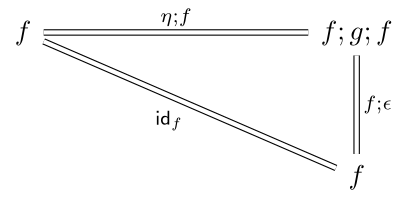 <?xml version="1.0"?>
<!DOCTYPE ipe SYSTEM "ipe.dtd">
<ipe version="70212" creator="Ipe 7.2.12">
<info created="D:20191027124159" modified="D:20191028092114"/>
<preamble>
\usepackage{ifxetex}
\ifxetex
  \usepackage{unicode-math}
  \setmonofont[Mapping=tex-text]{PragmataPro Mono Liga}
  \defaultfontfeatures{Ligatures=TeX}
\else
  \usepackage[utf8]{inputenc}
  \usepackage{amssymb}
\fi

\usepackage{color,xcolor,graphicx,overpic}

\definecolor{obj1}{rgb}{.88,, .93,, .96}
\definecolor{obj2}{rgb}{.62,, .74,, .85}
\definecolor{obj3}{rgb}{.53,, .34, .65}

\definecolor{green}{rgb}{0, 1, 0}
\definecolor{blue}{rgb}{0, 0, 1}
\definecolor{yellow}{rgb}{1, 1, 0}
\definecolor{orange}{rgb}{1, 0.647, 0}
\definecolor{gold}{rgb}{1, 0.843, 0}
\definecolor{purple}{rgb}{0.627, 0.125, 0.941}
\definecolor{gray}{rgb}{0.745, 0.745, 0.745}
\definecolor{brown}{rgb}{0.647, 0.165, 0.165}
\definecolor{navy}{rgb}{0, 0, 0.502}
\definecolor{pink}{rgb}{1, 0.753, 0.796}
\definecolor{seagreen}{rgb}{0.18, 0.545, 0.341}
\definecolor{turquoise}{rgb}{0.251, 0.878, 0.816}
\definecolor{violet}{rgb}{0.933, 0.51, 0.933}
\definecolor{darkblue}{rgb}{0, 0, 0.545}
\definecolor{darkcyan}{rgb}{0, 0.545, 0.545}
\definecolor{darkgray}{rgb}{0.663, 0.663, 0.663}
\definecolor{darkgreen}{rgb}{0, 0.392, 0}
\definecolor{darkmagenta}{rgb}{0.545, 0, 0.545}
\definecolor{darkorange}{rgb}{1, 0.549, 0}
\definecolor{darkred}{rgb}{0.545, 0, 0}
\definecolor{lightblue}{rgb}{0.678, 0.847, 0.902}
\definecolor{lightcyan}{rgb}{0.878, 1, 1}
\definecolor{lightgray}{rgb}{0.827, 0.827, 0.827}
\definecolor{lightgreen}{rgb}{0.565, 0.933, 0.565}
\definecolor{lightyellow}{rgb}{1, 1, 0.878}

% -- MACROS

\newcommand{\id}{\operatorname{id}}
\newcommand{\comp}{\mathrel{\circ}}
\newcommand{\Agda}[0]{\textsf{Agda}}
\newcommand{\HoTT}[0]{\textsf{HoTT}}
\newcommand{\coe}{\operatorname{coe}}
\newcommand{\ap}{\operatorname{ap}}
\newcommand{\pr}{\operatorname{pr}}
\newcommand{\trunc}[1]{\left\| #1 \right\|}
\newcommand{\bracket}[1]{\left( #1 \right)}
\newcommand{\UU}{\mathcal{U}}
\newcommand{\VV}{\mathcal{V}}
\newcommand{\ttt}{\star}
\newcommand{\Empty}{\mathbf{0}}
\newcommand{\unit}{\mathbf{1}}
\newcommand{\bool}{\mathbf{2}}
\newcommand{\inl}{{\operatorname{inl}}}
\newcommand{\inr}{{\operatorname{inr}}}
\newcommand{\idfunc}[1][]{\operatorname{id}_{#1}}
\newcommand{\flip}{\operatorname{flip}}
\newcommand{\N}{\mathbb{N}}
\renewcommand{\equiv}{\simeq}
\newcommand{\Aut}{\mathsf{Aut}}
\newcommand{\LEM}{\ensuremath{\operatorname{LEM}}}
\newcommand{\DNE}{\ensuremath{\operatorname{DNE}}}

\newcommand{\Type}{\ensuremath{\mathsf{Type}}}
\newcommand{\Fin}[1]{\ensuremath{\mathsf{Fin}_{#1}}}
\newcommand{\Hom}[2]{\ensuremath{\mathsf{Hom}~{#1}~{#2}}}

\newcommand{\Set}{\operatorname{Set}}
\newcommand{\Path}{\ensuremath{\mathsf{Path}}}
\newcommand{\PathOver}{\operatorname{PathOver}}
\newcommand{\refl}{\operatorname{refl}}
\newcommand{\true}{\operatorname{true}}
\newcommand{\false}{\operatorname{false}}
\newcommand{\sym}{\operatorname{sym}}
\newcommand{\fun}{\operatorname{fun}}
\newcommand{\ind}{\operatorname{ind}}
\newcommand{\rec}{\operatorname{rec}}
\newcommand{\isSet}[1]{\ensuremath{\mathsf{isSet}(#1)}}
\newcommand{\isContr}[1]{\ensuremath{\mathsf{isContr}(#1)}}
\newcommand{\isProp}[1]{\ensuremath{\mathsf{isProp}(#1)}}
\newcommand{\tr}[3]{\ensuremath{\mathsf{tr}^{#1}(#2,#3)}}
\newcommand{\trdos}[5]{\ensuremath{\mathsf{tr}_{2}^{#1,#2}(#3,#4,#5)}}
\newcommand{\transport}{\operatorname{trans}}

\newcommand{\Graph}{\ensuremath{\texttt{Graph}}}
\newcommand{\A}{\ensuremath{\texttt{A}}}
\newcommand{\R}{\ensuremath{\texttt{R}}}
\newcommand{\Cn}{\ensuremath{\texttt{C}_{n}}}
\newcommand{\Walk}{\ensuremath{\texttt{Walk}}}
\newcommand{\Planar}{\ensuremath{\texttt{Planar}}}
\newcommand{\CombinatorialEmbedding}{\ensuremath{\texttt{CombinatorialEmbedding}}}
\newcommand{\RotationSystem}{\ensuremath{\texttt{RotationSystem}}}
\newcommand{\Embedding}{\ensuremath{\texttt{Embedding}}}
\newcommand{\CyclicOrder}{\ensuremath{\texttt{CyclicOrder}}}
\newcommand{\CyclicGraph}{\ensuremath{\texttt{CyclicGraph}}}
\newcommand{\Spherical}{\ensuremath{\texttt{Spherical}}}
\newcommand{\Face}{\ensuremath{\texttt{Face}}}
\newcommand{\Star}{\ensuremath{\mathtt{Star}}}
\newcommand{\RS}{\ensuremath{\mathsf{R}}}
\newcommand{\isPlanar}{\operatorname{isPlanar}}
\newcommand{\Iso}[2]{\ensuremath{#1\simeq_{\texttt{Iso}}#2}}
\newcommand{\Node}{\ensuremath{\texttt{N}}}
\newcommand{\Edge}{\ensuremath{\texttt{E}}}
\newcommand{\EdgeIsProp}{\ensuremath{\mathsf{EdgeIsProp}}}
\newcommand{\NodeIsSet}{\ensuremath{\mathsf{NodeIsSet}}}

% =================================================================


\usepackage[all]{xy}
\usepackage{pgfplots,tikz}
\pgfplotsset{compat=newest}
\usepackage{tikz-cd}

\usetikzlibrary{decorations.markings,decorations.pathreplacing,matrix,arrows,chains,positioning,scopes}
</preamble>
<ipestyle name="basic">
<symbol name="arrow/arc(spx)">
<path stroke="sym-stroke" fill="sym-stroke" pen="sym-pen">
0 0 m
-1 0.333 l
-1 -0.333 l
h
</path>
</symbol>
<symbol name="arrow/farc(spx)">
<path stroke="sym-stroke" fill="white" pen="sym-pen">
0 0 m
-1 0.333 l
-1 -0.333 l
h
</path>
</symbol>
<symbol name="arrow/ptarc(spx)">
<path stroke="sym-stroke" fill="sym-stroke" pen="sym-pen">
0 0 m
-1 0.333 l
-0.8 0 l
-1 -0.333 l
h
</path>
</symbol>
<symbol name="arrow/fptarc(spx)">
<path stroke="sym-stroke" fill="white" pen="sym-pen">
0 0 m
-1 0.333 l
-0.8 0 l
-1 -0.333 l
h
</path>
</symbol>
<symbol name="mark/circle(sx)" transformations="translations">
<path fill="sym-stroke">
0.6 0 0 0.6 0 0 e
0.4 0 0 0.4 0 0 e
</path>
</symbol>
<symbol name="mark/disk(sx)" transformations="translations">
<path fill="sym-stroke">
0.6 0 0 0.6 0 0 e
</path>
</symbol>
<symbol name="mark/fdisk(sfx)" transformations="translations">
<group>
<path fill="sym-fill">
0.5 0 0 0.5 0 0 e
</path>
<path fill="sym-stroke" fillrule="eofill">
0.6 0 0 0.6 0 0 e
0.4 0 0 0.4 0 0 e
</path>
</group>
</symbol>
<symbol name="mark/box(sx)" transformations="translations">
<path fill="sym-stroke" fillrule="eofill">
-0.6 -0.6 m
0.6 -0.6 l
0.6 0.6 l
-0.6 0.6 l
h
-0.4 -0.4 m
0.4 -0.4 l
0.4 0.4 l
-0.4 0.4 l
h
</path>
</symbol>
<symbol name="mark/square(sx)" transformations="translations">
<path fill="sym-stroke">
-0.6 -0.6 m
0.6 -0.6 l
0.6 0.6 l
-0.6 0.6 l
h
</path>
</symbol>
<symbol name="mark/fsquare(sfx)" transformations="translations">
<group>
<path fill="sym-fill">
-0.5 -0.5 m
0.5 -0.5 l
0.5 0.5 l
-0.5 0.5 l
h
</path>
<path fill="sym-stroke" fillrule="eofill">
-0.6 -0.6 m
0.6 -0.6 l
0.6 0.6 l
-0.6 0.6 l
h
-0.4 -0.4 m
0.4 -0.4 l
0.4 0.4 l
-0.4 0.4 l
h
</path>
</group>
</symbol>
<symbol name="mark/cross(sx)" transformations="translations">
<group>
<path fill="sym-stroke">
-0.43 -0.57 m
0.57 0.43 l
0.43 0.57 l
-0.57 -0.43 l
h
</path>
<path fill="sym-stroke">
-0.43 0.57 m
0.57 -0.43 l
0.43 -0.57 l
-0.57 0.43 l
h
</path>
</group>
</symbol>
<symbol name="arrow/fnormal(spx)">
<path stroke="sym-stroke" fill="white" pen="sym-pen">
0 0 m
-1 0.333 l
-1 -0.333 l
h
</path>
</symbol>
<symbol name="arrow/pointed(spx)">
<path stroke="sym-stroke" fill="sym-stroke" pen="sym-pen">
0 0 m
-1 0.333 l
-0.8 0 l
-1 -0.333 l
h
</path>
</symbol>
<symbol name="arrow/fpointed(spx)">
<path stroke="sym-stroke" fill="white" pen="sym-pen">
0 0 m
-1 0.333 l
-0.8 0 l
-1 -0.333 l
h
</path>
</symbol>
<symbol name="arrow/linear(spx)">
<path stroke="sym-stroke" pen="sym-pen">
-1 0.333 m
0 0 l
-1 -0.333 l
</path>
</symbol>
<symbol name="arrow/fdouble(spx)">
<path stroke="sym-stroke" fill="white" pen="sym-pen">
0 0 m
-1 0.333 l
-1 -0.333 l
h
-1 0 m
-2 0.333 l
-2 -0.333 l
h
</path>
</symbol>
<symbol name="arrow/double(spx)">
<path stroke="sym-stroke" fill="sym-stroke" pen="sym-pen">
0 0 m
-1 0.333 l
-1 -0.333 l
h
-1 0 m
-2 0.333 l
-2 -0.333 l
h
</path>
</symbol>
<pen name="heavier" value="0.8"/>
<pen name="fat" value="1.2"/>
<pen name="ultrafat" value="2"/>
<symbolsize name="large" value="5"/>
<symbolsize name="small" value="2"/>
<symbolsize name="tiny" value="1.1"/>
<arrowsize name="large" value="10"/>
<arrowsize name="small" value="5"/>
<arrowsize name="tiny" value="3"/>
<color name="red" value="1 0 0"/>
<color name="green" value="0 1 0"/>
<color name="blue" value="0 0 1"/>
<color name="yellow" value="1 1 0"/>
<color name="orange" value="1 0.647 0"/>
<color name="gold" value="1 0.843 0"/>
<color name="purple" value="0.627 0.125 0.941"/>
<color name="gray" value="0.745"/>
<color name="brown" value="0.647 0.165 0.165"/>
<color name="navy" value="0 0 0.502"/>
<color name="pink" value="1 0.753 0.796"/>
<color name="seagreen" value="0.18 0.545 0.341"/>
<color name="turquoise" value="0.251 0.878 0.816"/>
<color name="violet" value="0.933 0.51 0.933"/>
<color name="darkblue" value="0 0 0.545"/>
<color name="darkcyan" value="0 0.545 0.545"/>
<color name="darkgray" value="0.663"/>
<color name="darkgreen" value="0 0.392 0"/>
<color name="darkmagenta" value="0.545 0 0.545"/>
<color name="darkorange" value="1 0.549 0"/>
<color name="darkred" value="0.545 0 0"/>
<color name="lightblue" value="0.678 0.847 0.902"/>
<color name="lightcyan" value="0.878 1 1"/>
<color name="lightgray" value="0.827"/>
<color name="lightgreen" value="0.565 0.933 0.565"/>
<color name="lightyellow" value="1 1 0.878"/>
<dashstyle name="dashed" value="[4] 0"/>
<dashstyle name="dotted" value="[1 3] 0"/>
<dashstyle name="dash dotted" value="[4 2 1 2] 0"/>
<dashstyle name="dash dot dotted" value="[4 2 1 2 1 2] 0"/>
<textsize name="large" value="\large"/>
<textsize name="Large" value="\Large"/>
<textsize name="LARGE" value="\LARGE"/>
<textsize name="huge" value="\huge"/>
<textsize name="Huge" value="\Huge"/>
<textsize name="small" value="\small"/>
<textsize name="footnote" value="\footnotesize"/>
<textsize name="tiny" value="\tiny"/>
<textstyle name="center" begin="\begin{center}" end="\end{center}"/>
<textstyle name="itemize" begin="\begin{itemize}" end="\end{itemize}"/>
<textstyle name="item" begin="\begin{itemize}\item{}" end="\end{itemize}"/>
<gridsize name="4 pts" value="4"/>
<gridsize name="8 pts (~3 mm)" value="8"/>
<gridsize name="16 pts (~6 mm)" value="16"/>
<gridsize name="32 pts (~12 mm)" value="32"/>
<gridsize name="10 pts (~3.5 mm)" value="10"/>
<gridsize name="20 pts (~7 mm)" value="20"/>
<gridsize name="14 pts (~5 mm)" value="14"/>
<gridsize name="28 pts (~10 mm)" value="28"/>
<gridsize name="56 pts (~20 mm)" value="56"/>
<anglesize name="90 deg" value="90"/>
<anglesize name="60 deg" value="60"/>
<anglesize name="45 deg" value="45"/>
<anglesize name="30 deg" value="30"/>
<anglesize name="22.5 deg" value="22.5"/>
<opacity name="10%" value="0.1"/>
<opacity name="30%" value="0.3"/>
<opacity name="50%" value="0.5"/>
<opacity name="75%" value="0.75"/>
<tiling name="falling" angle="-60" step="4" width="1"/>
<tiling name="rising" angle="30" step="4" width="1"/>
</ipestyle>
<page>
<layer name="alpha"/>
<view layers="alpha" active="alpha"/>
<text layer="alpha" transformations="translations" pos="128 736" stroke="black" type="label" width="144.614" height="36.655" depth="34.12" valign="baseline" style="math">\begin{tikzcd}
f \arrow[rrrr, &quot;\eta ; f&quot;, equal] \arrow[rrrrdd, &quot;\mathsf{id}_{f}&quot;&apos;, equal] &amp;  &amp;  &amp;  &amp; f ; g ; f \arrow[dd, &quot;f;\epsilon&quot;, equal] \\
                                                &amp;  &amp;  &amp;  &amp;                             \\
                                                &amp;  &amp;  &amp;  &amp; f                          
\end{tikzcd}</text>
</page>
</ipe>
